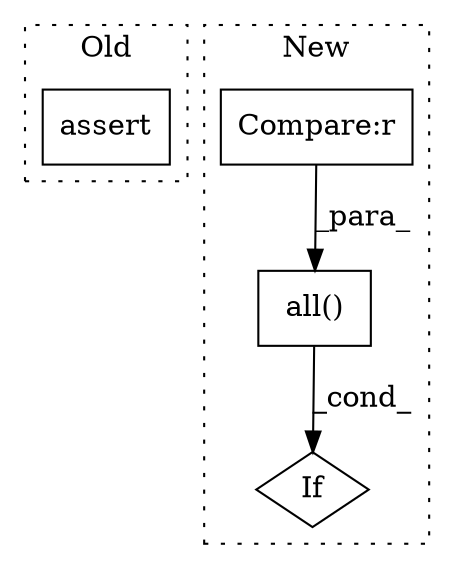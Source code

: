 digraph G {
subgraph cluster0 {
1 [label="assert" a="65" s="289" l="7" shape="box"];
label = "Old";
style="dotted";
}
subgraph cluster1 {
2 [label="all()" a="75" s="293,305" l="7,1" shape="box"];
3 [label="Compare:r" a="40" s="300" l="5" shape="box"];
4 [label="If" a="96" s="290" l="3" shape="diamond"];
label = "New";
style="dotted";
}
2 -> 4 [label="_cond_"];
3 -> 2 [label="_para_"];
}